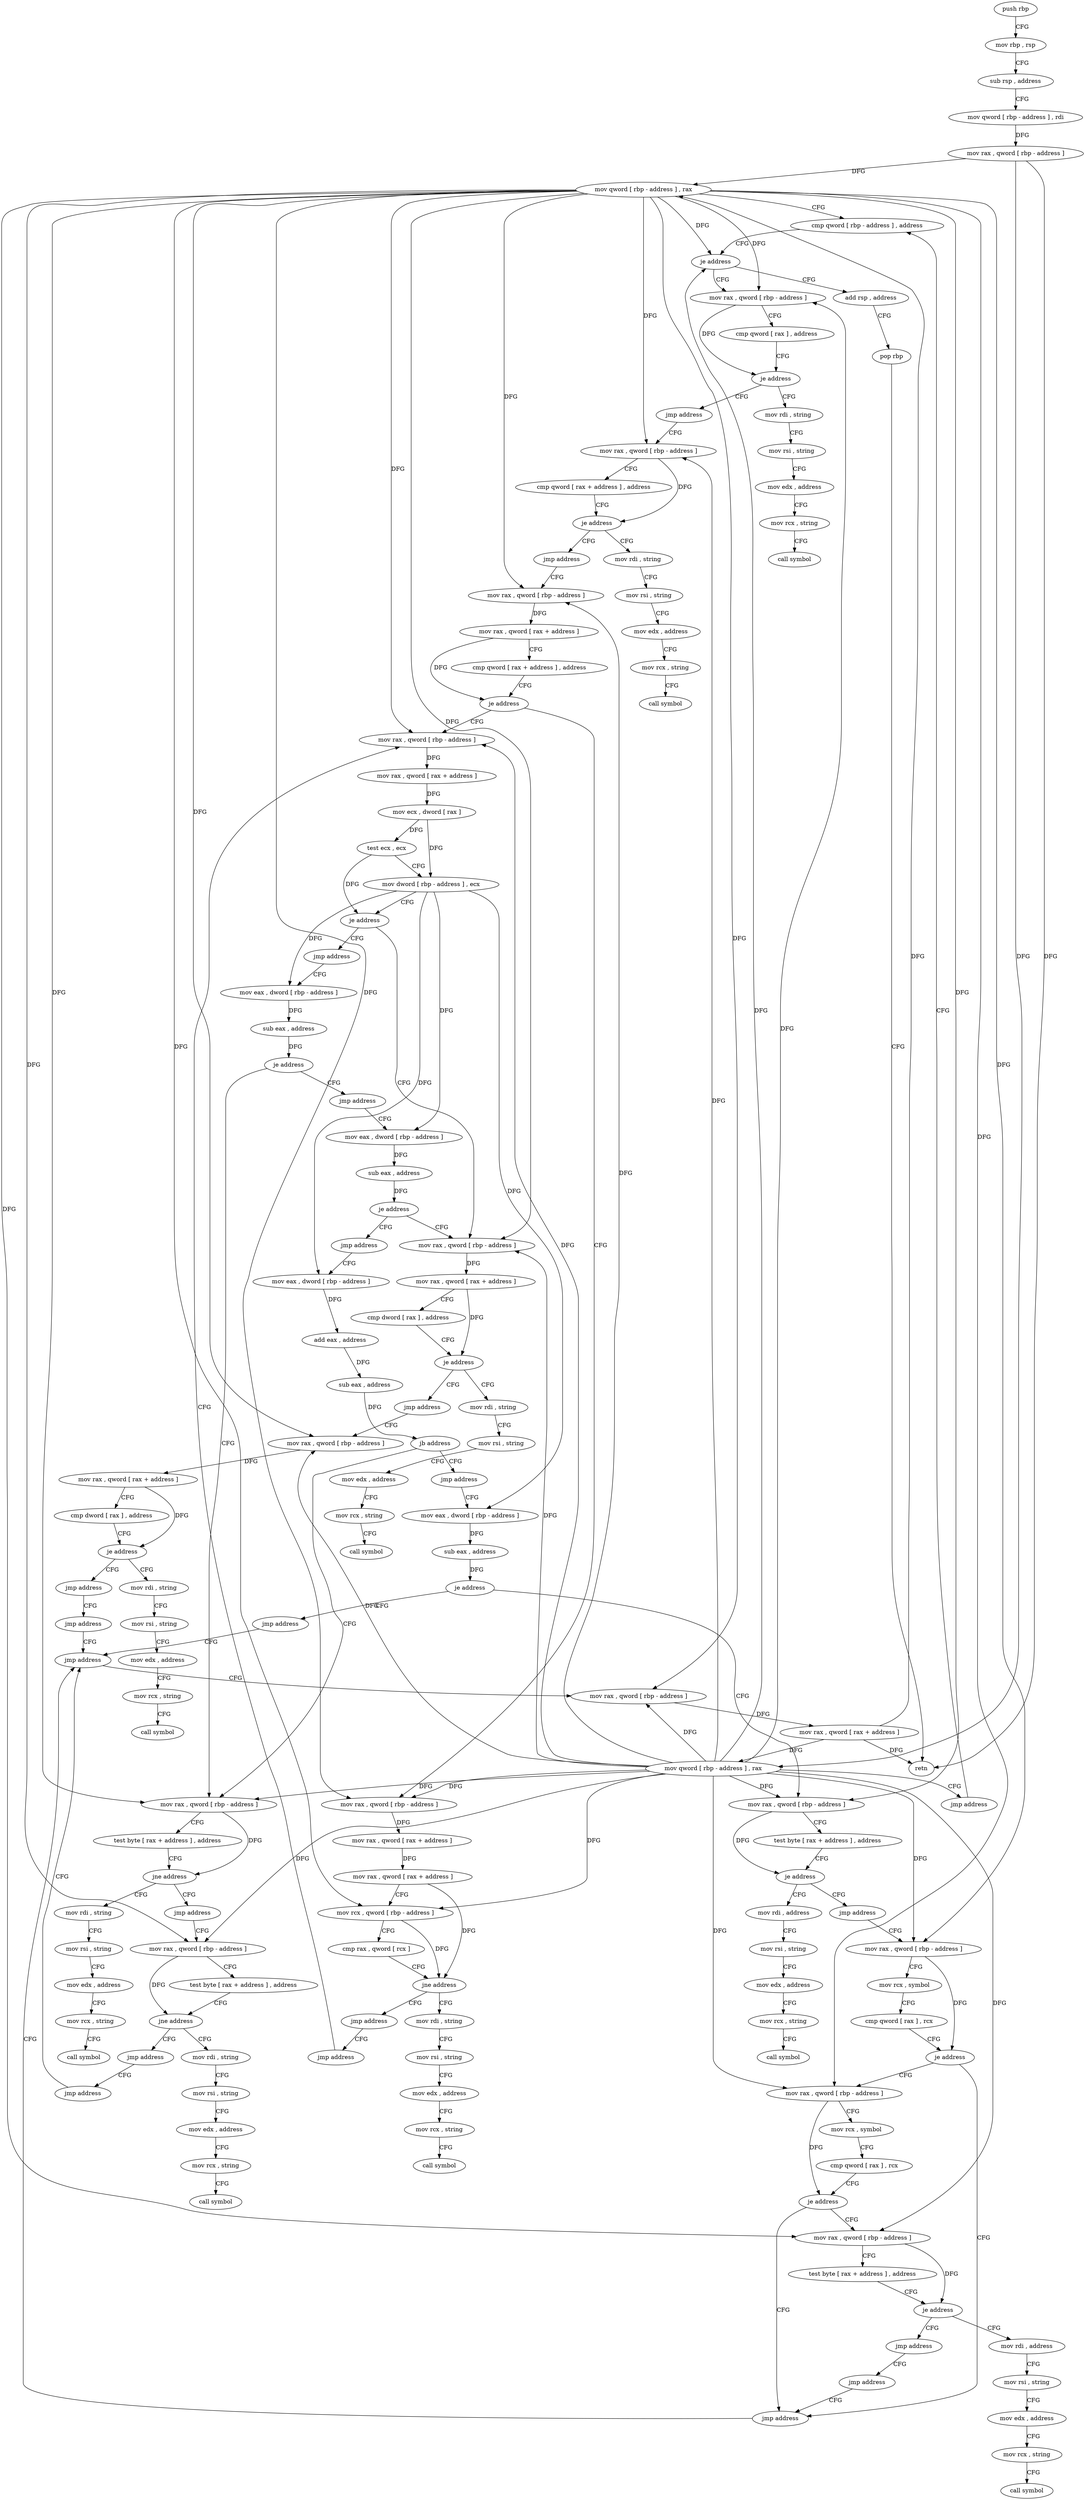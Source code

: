 digraph "func" {
"4224016" [label = "push rbp" ]
"4224017" [label = "mov rbp , rsp" ]
"4224020" [label = "sub rsp , address" ]
"4224024" [label = "mov qword [ rbp - address ] , rdi" ]
"4224028" [label = "mov rax , qword [ rbp - address ]" ]
"4224032" [label = "mov qword [ rbp - address ] , rax" ]
"4224036" [label = "cmp qword [ rbp - address ] , address" ]
"4224826" [label = "add rsp , address" ]
"4224830" [label = "pop rbp" ]
"4224831" [label = "retn" ]
"4224047" [label = "mov rax , qword [ rbp - address ]" ]
"4224051" [label = "cmp qword [ rax ] , address" ]
"4224055" [label = "je address" ]
"4224066" [label = "mov rdi , string" ]
"4224061" [label = "jmp address" ]
"4224076" [label = "mov rsi , string" ]
"4224086" [label = "mov edx , address" ]
"4224091" [label = "mov rcx , string" ]
"4224101" [label = "call symbol" ]
"4224106" [label = "mov rax , qword [ rbp - address ]" ]
"4224110" [label = "cmp qword [ rax + address ] , address" ]
"4224118" [label = "je address" ]
"4224129" [label = "mov rdi , string" ]
"4224124" [label = "jmp address" ]
"4224139" [label = "mov rsi , string" ]
"4224149" [label = "mov edx , address" ]
"4224154" [label = "mov rcx , string" ]
"4224164" [label = "call symbol" ]
"4224169" [label = "mov rax , qword [ rbp - address ]" ]
"4224173" [label = "mov rax , qword [ rax + address ]" ]
"4224180" [label = "cmp qword [ rax + address ] , address" ]
"4224185" [label = "je address" ]
"4224269" [label = "mov rax , qword [ rbp - address ]" ]
"4224191" [label = "mov rax , qword [ rbp - address ]" ]
"4224273" [label = "mov rax , qword [ rax + address ]" ]
"4224280" [label = "mov ecx , dword [ rax ]" ]
"4224282" [label = "test ecx , ecx" ]
"4224284" [label = "mov dword [ rbp - address ] , ecx" ]
"4224287" [label = "je address" ]
"4224369" [label = "mov rax , qword [ rbp - address ]" ]
"4224293" [label = "jmp address" ]
"4224195" [label = "mov rax , qword [ rax + address ]" ]
"4224202" [label = "mov rax , qword [ rax + address ]" ]
"4224206" [label = "mov rcx , qword [ rbp - address ]" ]
"4224210" [label = "cmp rax , qword [ rcx ]" ]
"4224213" [label = "jne address" ]
"4224224" [label = "mov rdi , string" ]
"4224219" [label = "jmp address" ]
"4224373" [label = "mov rax , qword [ rax + address ]" ]
"4224380" [label = "cmp dword [ rax ] , address" ]
"4224383" [label = "je address" ]
"4224394" [label = "mov rdi , string" ]
"4224389" [label = "jmp address" ]
"4224298" [label = "mov eax , dword [ rbp - address ]" ]
"4224234" [label = "mov rsi , string" ]
"4224244" [label = "mov edx , address" ]
"4224249" [label = "mov rcx , string" ]
"4224259" [label = "call symbol" ]
"4224264" [label = "jmp address" ]
"4224404" [label = "mov rsi , string" ]
"4224414" [label = "mov edx , address" ]
"4224419" [label = "mov rcx , string" ]
"4224429" [label = "call symbol" ]
"4224434" [label = "mov rax , qword [ rbp - address ]" ]
"4224301" [label = "sub eax , address" ]
"4224304" [label = "je address" ]
"4224678" [label = "mov rax , qword [ rbp - address ]" ]
"4224310" [label = "jmp address" ]
"4224438" [label = "mov rax , qword [ rax + address ]" ]
"4224445" [label = "cmp dword [ rax ] , address" ]
"4224448" [label = "je address" ]
"4224459" [label = "mov rdi , string" ]
"4224454" [label = "jmp address" ]
"4224682" [label = "test byte [ rax + address ] , address" ]
"4224686" [label = "jne address" ]
"4224697" [label = "mov rdi , string" ]
"4224692" [label = "jmp address" ]
"4224315" [label = "mov eax , dword [ rbp - address ]" ]
"4224469" [label = "mov rsi , string" ]
"4224479" [label = "mov edx , address" ]
"4224484" [label = "mov rcx , string" ]
"4224494" [label = "call symbol" ]
"4224499" [label = "jmp address" ]
"4224707" [label = "mov rsi , string" ]
"4224717" [label = "mov edx , address" ]
"4224722" [label = "mov rcx , string" ]
"4224732" [label = "call symbol" ]
"4224737" [label = "mov rax , qword [ rbp - address ]" ]
"4224318" [label = "sub eax , address" ]
"4224321" [label = "je address" ]
"4224327" [label = "jmp address" ]
"4224801" [label = "jmp address" ]
"4224741" [label = "test byte [ rax + address ] , address" ]
"4224745" [label = "jne address" ]
"4224756" [label = "mov rdi , string" ]
"4224751" [label = "jmp address" ]
"4224332" [label = "mov eax , dword [ rbp - address ]" ]
"4224806" [label = "mov rax , qword [ rbp - address ]" ]
"4224766" [label = "mov rsi , string" ]
"4224776" [label = "mov edx , address" ]
"4224781" [label = "mov rcx , string" ]
"4224791" [label = "call symbol" ]
"4224796" [label = "jmp address" ]
"4224335" [label = "add eax , address" ]
"4224338" [label = "sub eax , address" ]
"4224341" [label = "jb address" ]
"4224347" [label = "jmp address" ]
"4224810" [label = "mov rax , qword [ rax + address ]" ]
"4224817" [label = "mov qword [ rbp - address ] , rax" ]
"4224821" [label = "jmp address" ]
"4224352" [label = "mov eax , dword [ rbp - address ]" ]
"4224041" [label = "je address" ]
"4224355" [label = "sub eax , address" ]
"4224358" [label = "je address" ]
"4224504" [label = "mov rax , qword [ rbp - address ]" ]
"4224364" [label = "jmp address" ]
"4224508" [label = "test byte [ rax + address ] , address" ]
"4224512" [label = "je address" ]
"4224523" [label = "mov rdi , address" ]
"4224518" [label = "jmp address" ]
"4224533" [label = "mov rsi , string" ]
"4224543" [label = "mov edx , address" ]
"4224548" [label = "mov rcx , string" ]
"4224558" [label = "call symbol" ]
"4224563" [label = "mov rax , qword [ rbp - address ]" ]
"4224567" [label = "mov rcx , symbol" ]
"4224577" [label = "cmp qword [ rax ] , rcx" ]
"4224580" [label = "je address" ]
"4224673" [label = "jmp address" ]
"4224586" [label = "mov rax , qword [ rbp - address ]" ]
"4224590" [label = "mov rcx , symbol" ]
"4224600" [label = "cmp qword [ rax ] , rcx" ]
"4224603" [label = "je address" ]
"4224609" [label = "mov rax , qword [ rbp - address ]" ]
"4224613" [label = "test byte [ rax + address ] , address" ]
"4224617" [label = "je address" ]
"4224628" [label = "mov rdi , address" ]
"4224623" [label = "jmp address" ]
"4224638" [label = "mov rsi , string" ]
"4224648" [label = "mov edx , address" ]
"4224653" [label = "mov rcx , string" ]
"4224663" [label = "call symbol" ]
"4224668" [label = "jmp address" ]
"4224016" -> "4224017" [ label = "CFG" ]
"4224017" -> "4224020" [ label = "CFG" ]
"4224020" -> "4224024" [ label = "CFG" ]
"4224024" -> "4224028" [ label = "DFG" ]
"4224028" -> "4224032" [ label = "DFG" ]
"4224028" -> "4224831" [ label = "DFG" ]
"4224028" -> "4224817" [ label = "DFG" ]
"4224032" -> "4224036" [ label = "CFG" ]
"4224032" -> "4224041" [ label = "DFG" ]
"4224032" -> "4224047" [ label = "DFG" ]
"4224032" -> "4224106" [ label = "DFG" ]
"4224032" -> "4224169" [ label = "DFG" ]
"4224032" -> "4224269" [ label = "DFG" ]
"4224032" -> "4224191" [ label = "DFG" ]
"4224032" -> "4224206" [ label = "DFG" ]
"4224032" -> "4224369" [ label = "DFG" ]
"4224032" -> "4224434" [ label = "DFG" ]
"4224032" -> "4224678" [ label = "DFG" ]
"4224032" -> "4224737" [ label = "DFG" ]
"4224032" -> "4224806" [ label = "DFG" ]
"4224032" -> "4224504" [ label = "DFG" ]
"4224032" -> "4224563" [ label = "DFG" ]
"4224032" -> "4224586" [ label = "DFG" ]
"4224032" -> "4224609" [ label = "DFG" ]
"4224036" -> "4224041" [ label = "CFG" ]
"4224826" -> "4224830" [ label = "CFG" ]
"4224830" -> "4224831" [ label = "CFG" ]
"4224047" -> "4224051" [ label = "CFG" ]
"4224047" -> "4224055" [ label = "DFG" ]
"4224051" -> "4224055" [ label = "CFG" ]
"4224055" -> "4224066" [ label = "CFG" ]
"4224055" -> "4224061" [ label = "CFG" ]
"4224066" -> "4224076" [ label = "CFG" ]
"4224061" -> "4224106" [ label = "CFG" ]
"4224076" -> "4224086" [ label = "CFG" ]
"4224086" -> "4224091" [ label = "CFG" ]
"4224091" -> "4224101" [ label = "CFG" ]
"4224106" -> "4224110" [ label = "CFG" ]
"4224106" -> "4224118" [ label = "DFG" ]
"4224110" -> "4224118" [ label = "CFG" ]
"4224118" -> "4224129" [ label = "CFG" ]
"4224118" -> "4224124" [ label = "CFG" ]
"4224129" -> "4224139" [ label = "CFG" ]
"4224124" -> "4224169" [ label = "CFG" ]
"4224139" -> "4224149" [ label = "CFG" ]
"4224149" -> "4224154" [ label = "CFG" ]
"4224154" -> "4224164" [ label = "CFG" ]
"4224169" -> "4224173" [ label = "DFG" ]
"4224173" -> "4224180" [ label = "CFG" ]
"4224173" -> "4224185" [ label = "DFG" ]
"4224180" -> "4224185" [ label = "CFG" ]
"4224185" -> "4224269" [ label = "CFG" ]
"4224185" -> "4224191" [ label = "CFG" ]
"4224269" -> "4224273" [ label = "DFG" ]
"4224191" -> "4224195" [ label = "DFG" ]
"4224273" -> "4224280" [ label = "DFG" ]
"4224280" -> "4224282" [ label = "DFG" ]
"4224280" -> "4224284" [ label = "DFG" ]
"4224282" -> "4224284" [ label = "CFG" ]
"4224282" -> "4224287" [ label = "DFG" ]
"4224284" -> "4224287" [ label = "CFG" ]
"4224284" -> "4224298" [ label = "DFG" ]
"4224284" -> "4224315" [ label = "DFG" ]
"4224284" -> "4224332" [ label = "DFG" ]
"4224284" -> "4224352" [ label = "DFG" ]
"4224287" -> "4224369" [ label = "CFG" ]
"4224287" -> "4224293" [ label = "CFG" ]
"4224369" -> "4224373" [ label = "DFG" ]
"4224293" -> "4224298" [ label = "CFG" ]
"4224195" -> "4224202" [ label = "DFG" ]
"4224202" -> "4224206" [ label = "CFG" ]
"4224202" -> "4224213" [ label = "DFG" ]
"4224206" -> "4224210" [ label = "CFG" ]
"4224206" -> "4224213" [ label = "DFG" ]
"4224210" -> "4224213" [ label = "CFG" ]
"4224213" -> "4224224" [ label = "CFG" ]
"4224213" -> "4224219" [ label = "CFG" ]
"4224224" -> "4224234" [ label = "CFG" ]
"4224219" -> "4224264" [ label = "CFG" ]
"4224373" -> "4224380" [ label = "CFG" ]
"4224373" -> "4224383" [ label = "DFG" ]
"4224380" -> "4224383" [ label = "CFG" ]
"4224383" -> "4224394" [ label = "CFG" ]
"4224383" -> "4224389" [ label = "CFG" ]
"4224394" -> "4224404" [ label = "CFG" ]
"4224389" -> "4224434" [ label = "CFG" ]
"4224298" -> "4224301" [ label = "DFG" ]
"4224234" -> "4224244" [ label = "CFG" ]
"4224244" -> "4224249" [ label = "CFG" ]
"4224249" -> "4224259" [ label = "CFG" ]
"4224264" -> "4224269" [ label = "CFG" ]
"4224404" -> "4224414" [ label = "CFG" ]
"4224414" -> "4224419" [ label = "CFG" ]
"4224419" -> "4224429" [ label = "CFG" ]
"4224434" -> "4224438" [ label = "DFG" ]
"4224301" -> "4224304" [ label = "DFG" ]
"4224304" -> "4224678" [ label = "CFG" ]
"4224304" -> "4224310" [ label = "CFG" ]
"4224678" -> "4224682" [ label = "CFG" ]
"4224678" -> "4224686" [ label = "DFG" ]
"4224310" -> "4224315" [ label = "CFG" ]
"4224438" -> "4224445" [ label = "CFG" ]
"4224438" -> "4224448" [ label = "DFG" ]
"4224445" -> "4224448" [ label = "CFG" ]
"4224448" -> "4224459" [ label = "CFG" ]
"4224448" -> "4224454" [ label = "CFG" ]
"4224459" -> "4224469" [ label = "CFG" ]
"4224454" -> "4224499" [ label = "CFG" ]
"4224682" -> "4224686" [ label = "CFG" ]
"4224686" -> "4224697" [ label = "CFG" ]
"4224686" -> "4224692" [ label = "CFG" ]
"4224697" -> "4224707" [ label = "CFG" ]
"4224692" -> "4224737" [ label = "CFG" ]
"4224315" -> "4224318" [ label = "DFG" ]
"4224469" -> "4224479" [ label = "CFG" ]
"4224479" -> "4224484" [ label = "CFG" ]
"4224484" -> "4224494" [ label = "CFG" ]
"4224499" -> "4224801" [ label = "CFG" ]
"4224707" -> "4224717" [ label = "CFG" ]
"4224717" -> "4224722" [ label = "CFG" ]
"4224722" -> "4224732" [ label = "CFG" ]
"4224737" -> "4224741" [ label = "CFG" ]
"4224737" -> "4224745" [ label = "DFG" ]
"4224318" -> "4224321" [ label = "DFG" ]
"4224321" -> "4224369" [ label = "CFG" ]
"4224321" -> "4224327" [ label = "CFG" ]
"4224327" -> "4224332" [ label = "CFG" ]
"4224801" -> "4224806" [ label = "CFG" ]
"4224741" -> "4224745" [ label = "CFG" ]
"4224745" -> "4224756" [ label = "CFG" ]
"4224745" -> "4224751" [ label = "CFG" ]
"4224756" -> "4224766" [ label = "CFG" ]
"4224751" -> "4224796" [ label = "CFG" ]
"4224332" -> "4224335" [ label = "DFG" ]
"4224806" -> "4224810" [ label = "DFG" ]
"4224766" -> "4224776" [ label = "CFG" ]
"4224776" -> "4224781" [ label = "CFG" ]
"4224781" -> "4224791" [ label = "CFG" ]
"4224796" -> "4224801" [ label = "CFG" ]
"4224335" -> "4224338" [ label = "DFG" ]
"4224338" -> "4224341" [ label = "DFG" ]
"4224341" -> "4224678" [ label = "CFG" ]
"4224341" -> "4224347" [ label = "CFG" ]
"4224347" -> "4224352" [ label = "CFG" ]
"4224810" -> "4224817" [ label = "DFG" ]
"4224810" -> "4224032" [ label = "DFG" ]
"4224810" -> "4224831" [ label = "DFG" ]
"4224817" -> "4224821" [ label = "CFG" ]
"4224817" -> "4224041" [ label = "DFG" ]
"4224817" -> "4224047" [ label = "DFG" ]
"4224817" -> "4224106" [ label = "DFG" ]
"4224817" -> "4224169" [ label = "DFG" ]
"4224817" -> "4224269" [ label = "DFG" ]
"4224817" -> "4224191" [ label = "DFG" ]
"4224817" -> "4224206" [ label = "DFG" ]
"4224817" -> "4224369" [ label = "DFG" ]
"4224817" -> "4224434" [ label = "DFG" ]
"4224817" -> "4224678" [ label = "DFG" ]
"4224817" -> "4224737" [ label = "DFG" ]
"4224817" -> "4224806" [ label = "DFG" ]
"4224817" -> "4224504" [ label = "DFG" ]
"4224817" -> "4224563" [ label = "DFG" ]
"4224817" -> "4224586" [ label = "DFG" ]
"4224817" -> "4224609" [ label = "DFG" ]
"4224821" -> "4224036" [ label = "CFG" ]
"4224352" -> "4224355" [ label = "DFG" ]
"4224041" -> "4224826" [ label = "CFG" ]
"4224041" -> "4224047" [ label = "CFG" ]
"4224355" -> "4224358" [ label = "DFG" ]
"4224358" -> "4224504" [ label = "CFG" ]
"4224358" -> "4224364" [ label = "CFG" ]
"4224504" -> "4224508" [ label = "CFG" ]
"4224504" -> "4224512" [ label = "DFG" ]
"4224364" -> "4224801" [ label = "CFG" ]
"4224508" -> "4224512" [ label = "CFG" ]
"4224512" -> "4224523" [ label = "CFG" ]
"4224512" -> "4224518" [ label = "CFG" ]
"4224523" -> "4224533" [ label = "CFG" ]
"4224518" -> "4224563" [ label = "CFG" ]
"4224533" -> "4224543" [ label = "CFG" ]
"4224543" -> "4224548" [ label = "CFG" ]
"4224548" -> "4224558" [ label = "CFG" ]
"4224563" -> "4224567" [ label = "CFG" ]
"4224563" -> "4224580" [ label = "DFG" ]
"4224567" -> "4224577" [ label = "CFG" ]
"4224577" -> "4224580" [ label = "CFG" ]
"4224580" -> "4224673" [ label = "CFG" ]
"4224580" -> "4224586" [ label = "CFG" ]
"4224673" -> "4224801" [ label = "CFG" ]
"4224586" -> "4224590" [ label = "CFG" ]
"4224586" -> "4224603" [ label = "DFG" ]
"4224590" -> "4224600" [ label = "CFG" ]
"4224600" -> "4224603" [ label = "CFG" ]
"4224603" -> "4224673" [ label = "CFG" ]
"4224603" -> "4224609" [ label = "CFG" ]
"4224609" -> "4224613" [ label = "CFG" ]
"4224609" -> "4224617" [ label = "DFG" ]
"4224613" -> "4224617" [ label = "CFG" ]
"4224617" -> "4224628" [ label = "CFG" ]
"4224617" -> "4224623" [ label = "CFG" ]
"4224628" -> "4224638" [ label = "CFG" ]
"4224623" -> "4224668" [ label = "CFG" ]
"4224638" -> "4224648" [ label = "CFG" ]
"4224648" -> "4224653" [ label = "CFG" ]
"4224653" -> "4224663" [ label = "CFG" ]
"4224668" -> "4224673" [ label = "CFG" ]
}
